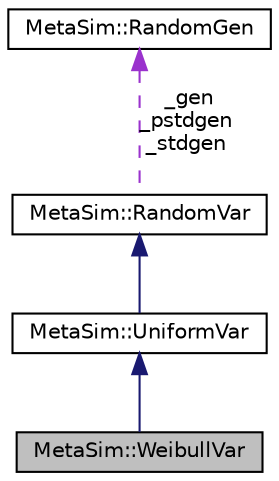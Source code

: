digraph "MetaSim::WeibullVar"
{
  edge [fontname="Helvetica",fontsize="10",labelfontname="Helvetica",labelfontsize="10"];
  node [fontname="Helvetica",fontsize="10",shape=record];
  Node3 [label="MetaSim::WeibullVar",height=0.2,width=0.4,color="black", fillcolor="grey75", style="filled", fontcolor="black"];
  Node4 -> Node3 [dir="back",color="midnightblue",fontsize="10",style="solid",fontname="Helvetica"];
  Node4 [label="MetaSim::UniformVar",height=0.2,width=0.4,color="black", fillcolor="white", style="filled",URL="$classMetaSim_1_1UniformVar.html"];
  Node5 -> Node4 [dir="back",color="midnightblue",fontsize="10",style="solid",fontname="Helvetica"];
  Node5 [label="MetaSim::RandomVar",height=0.2,width=0.4,color="black", fillcolor="white", style="filled",URL="$classMetaSim_1_1RandomVar.html"];
  Node6 -> Node5 [dir="back",color="darkorchid3",fontsize="10",style="dashed",label=" _gen\n_pstdgen\n_stdgen" ,fontname="Helvetica"];
  Node6 [label="MetaSim::RandomGen",height=0.2,width=0.4,color="black", fillcolor="white", style="filled",URL="$classMetaSim_1_1RandomGen.html"];
}
